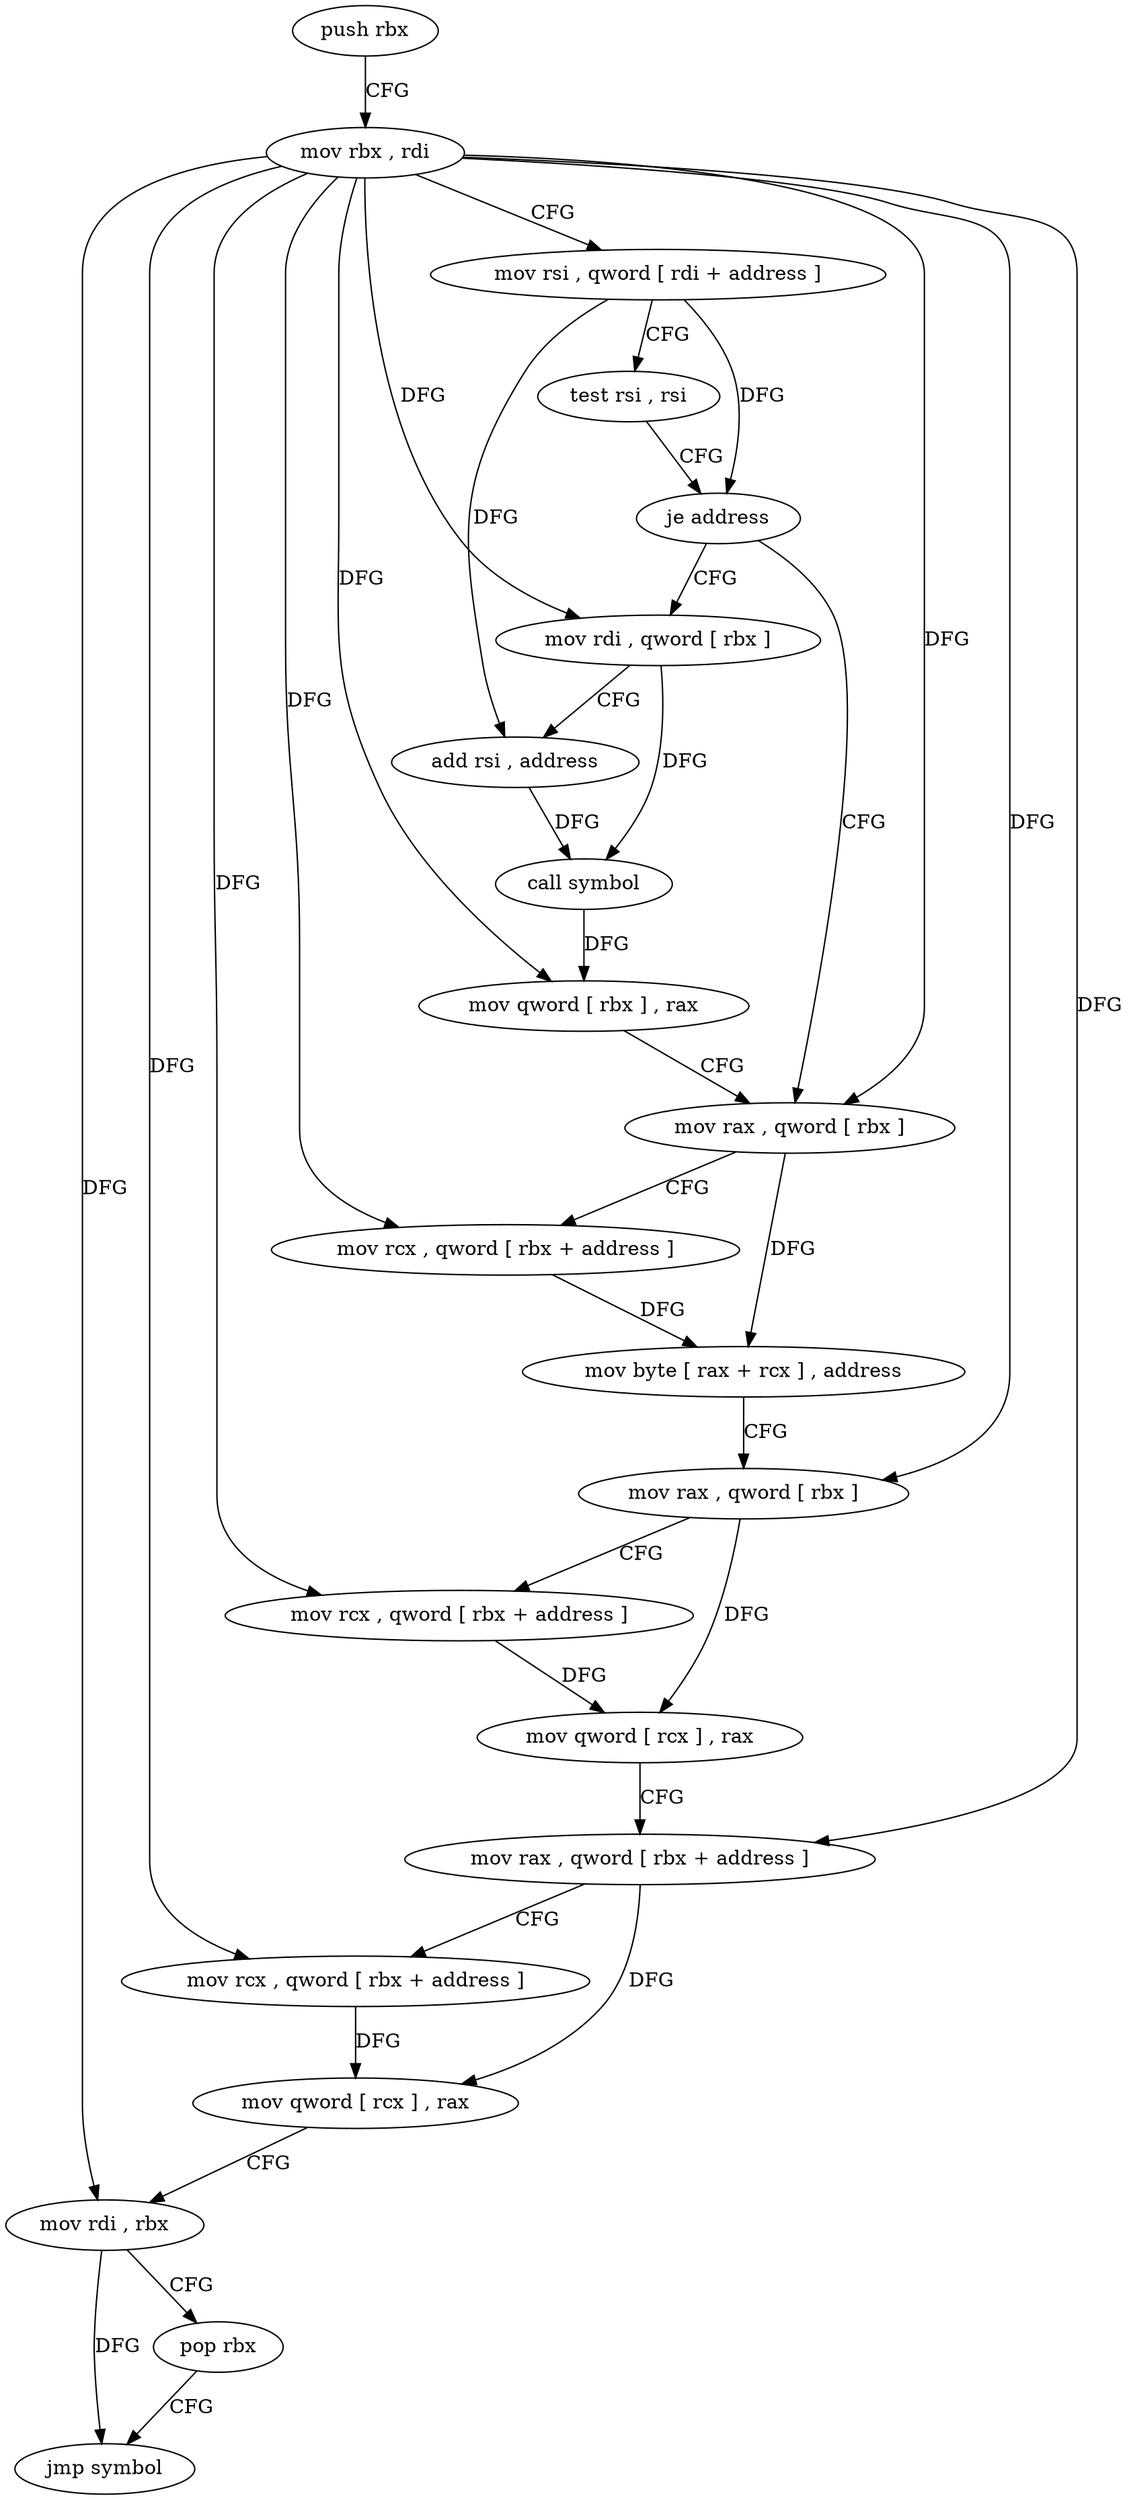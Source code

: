 digraph "func" {
"144608" [label = "push rbx" ]
"144609" [label = "mov rbx , rdi" ]
"144612" [label = "mov rsi , qword [ rdi + address ]" ]
"144616" [label = "test rsi , rsi" ]
"144619" [label = "je address" ]
"144636" [label = "mov rax , qword [ rbx ]" ]
"144621" [label = "mov rdi , qword [ rbx ]" ]
"144639" [label = "mov rcx , qword [ rbx + address ]" ]
"144643" [label = "mov byte [ rax + rcx ] , address" ]
"144647" [label = "mov rax , qword [ rbx ]" ]
"144650" [label = "mov rcx , qword [ rbx + address ]" ]
"144654" [label = "mov qword [ rcx ] , rax" ]
"144657" [label = "mov rax , qword [ rbx + address ]" ]
"144661" [label = "mov rcx , qword [ rbx + address ]" ]
"144665" [label = "mov qword [ rcx ] , rax" ]
"144668" [label = "mov rdi , rbx" ]
"144671" [label = "pop rbx" ]
"144672" [label = "jmp symbol" ]
"144624" [label = "add rsi , address" ]
"144628" [label = "call symbol" ]
"144633" [label = "mov qword [ rbx ] , rax" ]
"144608" -> "144609" [ label = "CFG" ]
"144609" -> "144612" [ label = "CFG" ]
"144609" -> "144636" [ label = "DFG" ]
"144609" -> "144639" [ label = "DFG" ]
"144609" -> "144647" [ label = "DFG" ]
"144609" -> "144650" [ label = "DFG" ]
"144609" -> "144657" [ label = "DFG" ]
"144609" -> "144661" [ label = "DFG" ]
"144609" -> "144668" [ label = "DFG" ]
"144609" -> "144621" [ label = "DFG" ]
"144609" -> "144633" [ label = "DFG" ]
"144612" -> "144616" [ label = "CFG" ]
"144612" -> "144619" [ label = "DFG" ]
"144612" -> "144624" [ label = "DFG" ]
"144616" -> "144619" [ label = "CFG" ]
"144619" -> "144636" [ label = "CFG" ]
"144619" -> "144621" [ label = "CFG" ]
"144636" -> "144639" [ label = "CFG" ]
"144636" -> "144643" [ label = "DFG" ]
"144621" -> "144624" [ label = "CFG" ]
"144621" -> "144628" [ label = "DFG" ]
"144639" -> "144643" [ label = "DFG" ]
"144643" -> "144647" [ label = "CFG" ]
"144647" -> "144650" [ label = "CFG" ]
"144647" -> "144654" [ label = "DFG" ]
"144650" -> "144654" [ label = "DFG" ]
"144654" -> "144657" [ label = "CFG" ]
"144657" -> "144661" [ label = "CFG" ]
"144657" -> "144665" [ label = "DFG" ]
"144661" -> "144665" [ label = "DFG" ]
"144665" -> "144668" [ label = "CFG" ]
"144668" -> "144671" [ label = "CFG" ]
"144668" -> "144672" [ label = "DFG" ]
"144671" -> "144672" [ label = "CFG" ]
"144624" -> "144628" [ label = "DFG" ]
"144628" -> "144633" [ label = "DFG" ]
"144633" -> "144636" [ label = "CFG" ]
}

